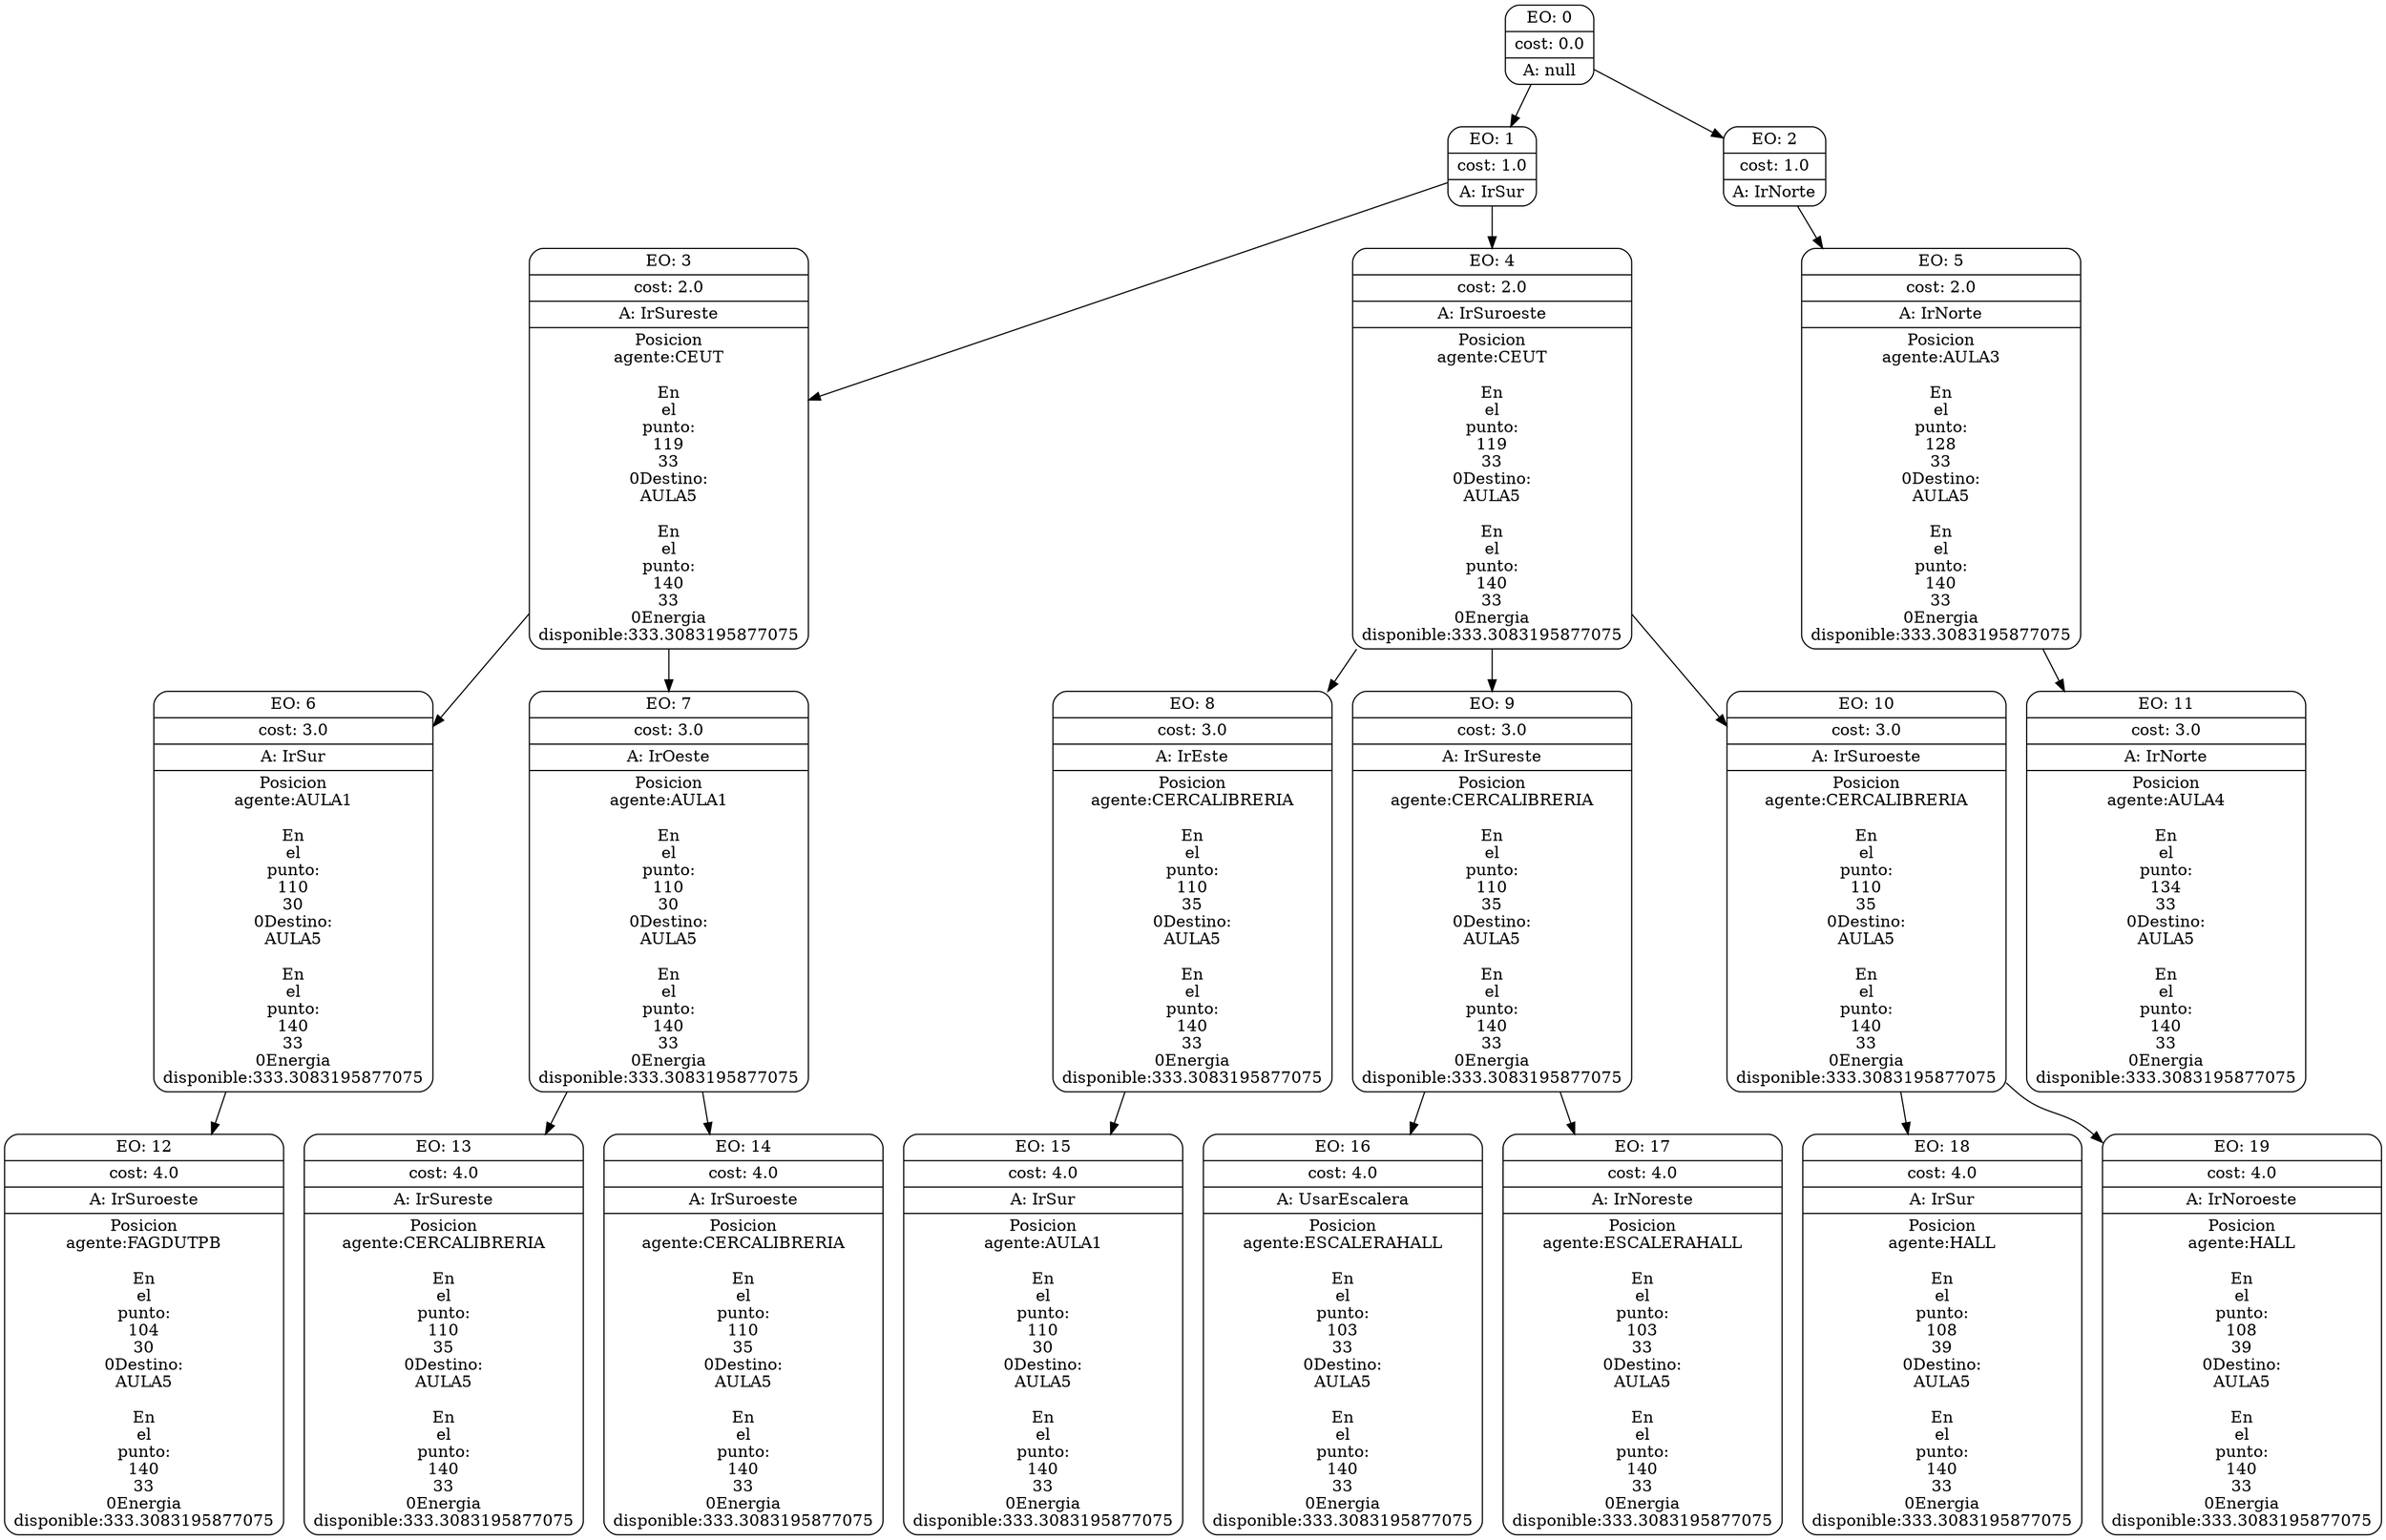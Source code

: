 digraph g {
node [shape = Mrecord];
nodo0[label="{EO: 0|cost: 0.0|A: null}"]
nodo1[label="{EO: 1|cost: 1.0|A: IrSur}"]
nodo3[label="{EO: 3|cost: 2.0|A: IrSureste|Posicion\nagente:CEUT\n\nEn\nel\npunto:\n119\n33\n0
Destino:\nAULA5\n\nEn\nel\npunto:\n140\n33\n0
Energia\ndisponible:333.3083195877075
}"]
nodo6[label="{EO: 6|cost: 3.0|A: IrSur|Posicion\nagente:AULA1\n\nEn\nel\npunto:\n110\n30\n0
Destino:\nAULA5\n\nEn\nel\npunto:\n140\n33\n0
Energia\ndisponible:333.3083195877075
}"]
nodo12[label="{EO: 12|cost: 4.0|A: IrSuroeste|Posicion\nagente:FAGDUTPB\n\nEn\nel\npunto:\n104\n30\n0
Destino:\nAULA5\n\nEn\nel\npunto:\n140\n33\n0
Energia\ndisponible:333.3083195877075
}"]

nodo6 -> nodo12;

nodo3 -> nodo6;
nodo7[label="{EO: 7|cost: 3.0|A: IrOeste|Posicion\nagente:AULA1\n\nEn\nel\npunto:\n110\n30\n0
Destino:\nAULA5\n\nEn\nel\npunto:\n140\n33\n0
Energia\ndisponible:333.3083195877075
}"]
nodo13[label="{EO: 13|cost: 4.0|A: IrSureste|Posicion\nagente:CERCALIBRERIA\n\nEn\nel\npunto:\n110\n35\n0
Destino:\nAULA5\n\nEn\nel\npunto:\n140\n33\n0
Energia\ndisponible:333.3083195877075
}"]

nodo7 -> nodo13;
nodo14[label="{EO: 14|cost: 4.0|A: IrSuroeste|Posicion\nagente:CERCALIBRERIA\n\nEn\nel\npunto:\n110\n35\n0
Destino:\nAULA5\n\nEn\nel\npunto:\n140\n33\n0
Energia\ndisponible:333.3083195877075
}"]

nodo7 -> nodo14;

nodo3 -> nodo7;

nodo1 -> nodo3;
nodo4[label="{EO: 4|cost: 2.0|A: IrSuroeste|Posicion\nagente:CEUT\n\nEn\nel\npunto:\n119\n33\n0
Destino:\nAULA5\n\nEn\nel\npunto:\n140\n33\n0
Energia\ndisponible:333.3083195877075
}"]
nodo8[label="{EO: 8|cost: 3.0|A: IrEste|Posicion\nagente:CERCALIBRERIA\n\nEn\nel\npunto:\n110\n35\n0
Destino:\nAULA5\n\nEn\nel\npunto:\n140\n33\n0
Energia\ndisponible:333.3083195877075
}"]
nodo15[label="{EO: 15|cost: 4.0|A: IrSur|Posicion\nagente:AULA1\n\nEn\nel\npunto:\n110\n30\n0
Destino:\nAULA5\n\nEn\nel\npunto:\n140\n33\n0
Energia\ndisponible:333.3083195877075
}"]

nodo8 -> nodo15;

nodo4 -> nodo8;
nodo9[label="{EO: 9|cost: 3.0|A: IrSureste|Posicion\nagente:CERCALIBRERIA\n\nEn\nel\npunto:\n110\n35\n0
Destino:\nAULA5\n\nEn\nel\npunto:\n140\n33\n0
Energia\ndisponible:333.3083195877075
}"]
nodo16[label="{EO: 16|cost: 4.0|A: UsarEscalera|Posicion\nagente:ESCALERAHALL\n\nEn\nel\npunto:\n103\n33\n0
Destino:\nAULA5\n\nEn\nel\npunto:\n140\n33\n0
Energia\ndisponible:333.3083195877075
}"]

nodo9 -> nodo16;
nodo17[label="{EO: 17|cost: 4.0|A: IrNoreste|Posicion\nagente:ESCALERAHALL\n\nEn\nel\npunto:\n103\n33\n0
Destino:\nAULA5\n\nEn\nel\npunto:\n140\n33\n0
Energia\ndisponible:333.3083195877075
}"]

nodo9 -> nodo17;

nodo4 -> nodo9;
nodo10[label="{EO: 10|cost: 3.0|A: IrSuroeste|Posicion\nagente:CERCALIBRERIA\n\nEn\nel\npunto:\n110\n35\n0
Destino:\nAULA5\n\nEn\nel\npunto:\n140\n33\n0
Energia\ndisponible:333.3083195877075
}"]
nodo18[label="{EO: 18|cost: 4.0|A: IrSur|Posicion\nagente:HALL\n\nEn\nel\npunto:\n108\n39\n0
Destino:\nAULA5\n\nEn\nel\npunto:\n140\n33\n0
Energia\ndisponible:333.3083195877075
}"]

nodo10 -> nodo18;
nodo19[label="{EO: 19|cost: 4.0|A: IrNoroeste|Posicion\nagente:HALL\n\nEn\nel\npunto:\n108\n39\n0
Destino:\nAULA5\n\nEn\nel\npunto:\n140\n33\n0
Energia\ndisponible:333.3083195877075
}"]

nodo10 -> nodo19;

nodo4 -> nodo10;

nodo1 -> nodo4;

nodo0 -> nodo1;
nodo2[label="{EO: 2|cost: 1.0|A: IrNorte}"]
nodo5[label="{EO: 5|cost: 2.0|A: IrNorte|Posicion\nagente:AULA3\n\nEn\nel\npunto:\n128\n33\n0
Destino:\nAULA5\n\nEn\nel\npunto:\n140\n33\n0
Energia\ndisponible:333.3083195877075
}"]
nodo11[label="{EO: 11|cost: 3.0|A: IrNorte|Posicion\nagente:AULA4\n\nEn\nel\npunto:\n134\n33\n0
Destino:\nAULA5\n\nEn\nel\npunto:\n140\n33\n0
Energia\ndisponible:333.3083195877075
}"]

nodo5 -> nodo11;

nodo2 -> nodo5;

nodo0 -> nodo2;


}